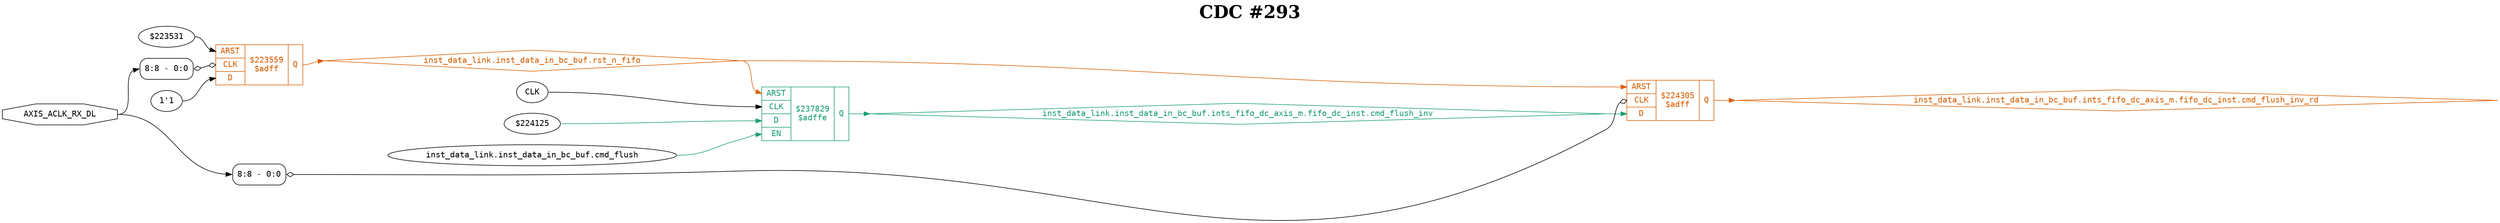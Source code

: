 digraph "spacefibre_light_top" {
label=<<b>CDC #293</b>>;
labelloc="t"
fontsize="30"
node ["fontname"="Courier"]
edge ["fontname"="Courier"]
rankdir="LR";
remincross=true;
n1 [ shape=octagon, label="AXIS_ACLK_RX_DL", color="black", fontcolor="black", href="/src/ip_spacefibre_light_top/spacefibre_light_top.vhd#65" ];
n2 [ shape=diamond, label="inst_data_link.inst_data_in_bc_buf.ints_fifo_dc_axis_m.fifo_dc_inst.cmd_flush_inv", colorscheme="dark28", color="1", fontcolor="1", href="/src/ip/fifo_dc/fifo_dc.vhd#112" ];
n3 [ shape=diamond, label="inst_data_link.inst_data_in_bc_buf.ints_fifo_dc_axis_m.fifo_dc_inst.cmd_flush_inv_rd", colorscheme="dark28", color="2", fontcolor="2", href="/src/ip/fifo_dc/fifo_dc.vhd#114" ];
n4 [ shape=diamond, label="inst_data_link.inst_data_in_bc_buf.rst_n_fifo", colorscheme="dark28", color="2", fontcolor="2", href="/src/module_data_link/data_in_bc_buf.vhd#114" ];
{ rank="source"; n1;}
{ rank="sink";}
v0 [ label="CLK" ];
v1 [ label="$224125" ];
v2 [ label="inst_data_link.inst_data_in_bc_buf.cmd_flush" ];
c10 [ shape=record, label="{{<p5> ARST|<p6> CLK|<p7> D|<p8> EN}|$237829\n$adffe|{<p9> Q}}", colorscheme="dark28", color="1", fontcolor="1" , href="/src/ip/fifo_dc/fifo_dc.vhd#440"  ];
v3 [ label="$223531" ];
v5 [ label="1'1" ];
c11 [ shape=record, label="{{<p5> ARST|<p6> CLK|<p7> D}|$223559\n$adff|{<p9> Q}}", colorscheme="dark28", color="2", fontcolor="2" , href="/src/module_data_link/data_in_bc_buf.vhd#158"  ];
x4 [ shape=record, style=rounded, label="<s0> 8:8 - 0:0 ", color="black", fontcolor="black" ];
x4:e -> c11:p6:w [arrowhead=odiamond, arrowtail=odiamond, dir=both, color="black", fontcolor="black", label=""];
c12 [ shape=record, label="{{<p5> ARST|<p6> CLK|<p7> D}|$224305\n$adff|{<p9> Q}}", colorscheme="dark28", color="2", fontcolor="2" , href="/src/ip/fifo_dc/fifo_dc.vhd#321"  ];
x6 [ shape=record, style=rounded, label="<s0> 8:8 - 0:0 ", color="black", fontcolor="black" ];
x6:e -> c12:p6:w [arrowhead=odiamond, arrowtail=odiamond, dir=both, color="black", fontcolor="black", label=""];
n1:e -> x4:s0:w [color="black", fontcolor="black", label=""];
n1:e -> x6:s0:w [color="black", fontcolor="black", label=""];
c10:p9:e -> n2:w [colorscheme="dark28", color="1", fontcolor="1", label=""];
n2:e -> c12:p7:w [colorscheme="dark28", color="1", fontcolor="1", label=""];
c12:p9:e -> n3:w [colorscheme="dark28", color="2", fontcolor="2", label=""];
c11:p9:e -> n4:w [colorscheme="dark28", color="2", fontcolor="2", label=""];
n4:e -> c10:p5:w [colorscheme="dark28", color="2", fontcolor="2", label=""];
n4:e -> c12:p5:w [colorscheme="dark28", color="2", fontcolor="2", label=""];
v0:e -> c10:p6:w [color="black", fontcolor="black", label=""];
v1:e -> c10:p7:w [colorscheme="dark28", color="1", fontcolor="1", label=""];
v2:e -> c10:p8:w [colorscheme="dark28", color="1", fontcolor="1", label=""];
v3:e -> c11:p5:w [color="black", fontcolor="black", label=""];
v5:e -> c11:p7:w [color="black", fontcolor="black", label=""];
}
